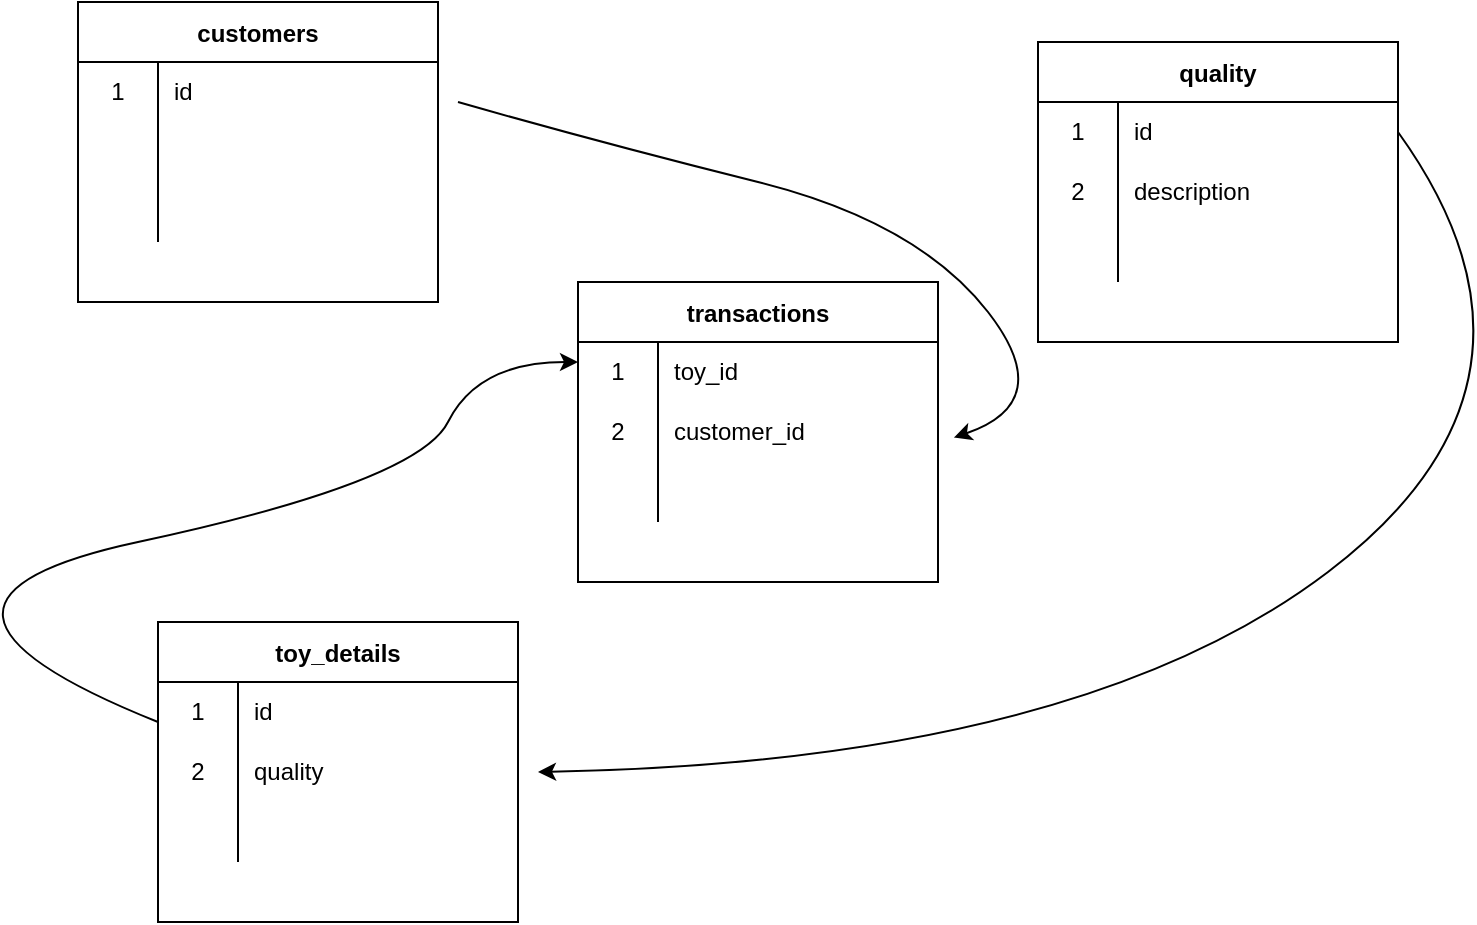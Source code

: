 <mxfile version="20.0.3" type="device"><diagram id="C5RBs43oDa-KdzZeNtuy" name="Page-1"><mxGraphModel dx="1038" dy="579" grid="1" gridSize="10" guides="1" tooltips="1" connect="1" arrows="1" fold="1" page="1" pageScale="1" pageWidth="827" pageHeight="1169" math="0" shadow="0"><root><mxCell id="WIyWlLk6GJQsqaUBKTNV-0"/><mxCell id="WIyWlLk6GJQsqaUBKTNV-1" parent="WIyWlLk6GJQsqaUBKTNV-0"/><mxCell id="r8iB0_jGh6Qd9WeMoXqe-0" value="transactions" style="shape=table;startSize=30;container=1;collapsible=0;childLayout=tableLayout;fixedRows=1;rowLines=0;fontStyle=1;" vertex="1" parent="WIyWlLk6GJQsqaUBKTNV-1"><mxGeometry x="350" y="190" width="180" height="150" as="geometry"/></mxCell><mxCell id="r8iB0_jGh6Qd9WeMoXqe-1" value="" style="shape=tableRow;horizontal=0;startSize=0;swimlaneHead=0;swimlaneBody=0;top=0;left=0;bottom=0;right=0;collapsible=0;dropTarget=0;fillColor=none;points=[[0,0.5],[1,0.5]];portConstraint=eastwest;" vertex="1" parent="r8iB0_jGh6Qd9WeMoXqe-0"><mxGeometry y="30" width="180" height="30" as="geometry"/></mxCell><mxCell id="r8iB0_jGh6Qd9WeMoXqe-2" value="1" style="shape=partialRectangle;html=1;whiteSpace=wrap;connectable=0;fillColor=none;top=0;left=0;bottom=0;right=0;overflow=hidden;pointerEvents=1;" vertex="1" parent="r8iB0_jGh6Qd9WeMoXqe-1"><mxGeometry width="40" height="30" as="geometry"><mxRectangle width="40" height="30" as="alternateBounds"/></mxGeometry></mxCell><mxCell id="r8iB0_jGh6Qd9WeMoXqe-3" value="toy_id" style="shape=partialRectangle;html=1;whiteSpace=wrap;connectable=0;fillColor=none;top=0;left=0;bottom=0;right=0;align=left;spacingLeft=6;overflow=hidden;" vertex="1" parent="r8iB0_jGh6Qd9WeMoXqe-1"><mxGeometry x="40" width="140" height="30" as="geometry"><mxRectangle width="140" height="30" as="alternateBounds"/></mxGeometry></mxCell><mxCell id="r8iB0_jGh6Qd9WeMoXqe-4" value="" style="shape=tableRow;horizontal=0;startSize=0;swimlaneHead=0;swimlaneBody=0;top=0;left=0;bottom=0;right=0;collapsible=0;dropTarget=0;fillColor=none;points=[[0,0.5],[1,0.5]];portConstraint=eastwest;" vertex="1" parent="r8iB0_jGh6Qd9WeMoXqe-0"><mxGeometry y="60" width="180" height="30" as="geometry"/></mxCell><mxCell id="r8iB0_jGh6Qd9WeMoXqe-5" value="2" style="shape=partialRectangle;html=1;whiteSpace=wrap;connectable=0;fillColor=none;top=0;left=0;bottom=0;right=0;overflow=hidden;" vertex="1" parent="r8iB0_jGh6Qd9WeMoXqe-4"><mxGeometry width="40" height="30" as="geometry"><mxRectangle width="40" height="30" as="alternateBounds"/></mxGeometry></mxCell><mxCell id="r8iB0_jGh6Qd9WeMoXqe-6" value="customer_id" style="shape=partialRectangle;html=1;whiteSpace=wrap;connectable=0;fillColor=none;top=0;left=0;bottom=0;right=0;align=left;spacingLeft=6;overflow=hidden;" vertex="1" parent="r8iB0_jGh6Qd9WeMoXqe-4"><mxGeometry x="40" width="140" height="30" as="geometry"><mxRectangle width="140" height="30" as="alternateBounds"/></mxGeometry></mxCell><mxCell id="r8iB0_jGh6Qd9WeMoXqe-7" value="" style="shape=tableRow;horizontal=0;startSize=0;swimlaneHead=0;swimlaneBody=0;top=0;left=0;bottom=0;right=0;collapsible=0;dropTarget=0;fillColor=none;points=[[0,0.5],[1,0.5]];portConstraint=eastwest;" vertex="1" parent="r8iB0_jGh6Qd9WeMoXqe-0"><mxGeometry y="90" width="180" height="30" as="geometry"/></mxCell><mxCell id="r8iB0_jGh6Qd9WeMoXqe-8" value="" style="shape=partialRectangle;html=1;whiteSpace=wrap;connectable=0;fillColor=none;top=0;left=0;bottom=0;right=0;overflow=hidden;" vertex="1" parent="r8iB0_jGh6Qd9WeMoXqe-7"><mxGeometry width="40" height="30" as="geometry"><mxRectangle width="40" height="30" as="alternateBounds"/></mxGeometry></mxCell><mxCell id="r8iB0_jGh6Qd9WeMoXqe-9" value="" style="shape=partialRectangle;html=1;whiteSpace=wrap;connectable=0;fillColor=none;top=0;left=0;bottom=0;right=0;align=left;spacingLeft=6;overflow=hidden;" vertex="1" parent="r8iB0_jGh6Qd9WeMoXqe-7"><mxGeometry x="40" width="140" height="30" as="geometry"><mxRectangle width="140" height="30" as="alternateBounds"/></mxGeometry></mxCell><mxCell id="r8iB0_jGh6Qd9WeMoXqe-10" value="quality" style="shape=table;startSize=30;container=1;collapsible=0;childLayout=tableLayout;fixedRows=1;rowLines=0;fontStyle=1;" vertex="1" parent="WIyWlLk6GJQsqaUBKTNV-1"><mxGeometry x="580" y="70" width="180" height="150" as="geometry"/></mxCell><mxCell id="r8iB0_jGh6Qd9WeMoXqe-11" value="" style="shape=tableRow;horizontal=0;startSize=0;swimlaneHead=0;swimlaneBody=0;top=0;left=0;bottom=0;right=0;collapsible=0;dropTarget=0;fillColor=none;points=[[0,0.5],[1,0.5]];portConstraint=eastwest;" vertex="1" parent="r8iB0_jGh6Qd9WeMoXqe-10"><mxGeometry y="30" width="180" height="30" as="geometry"/></mxCell><mxCell id="r8iB0_jGh6Qd9WeMoXqe-12" value="1" style="shape=partialRectangle;html=1;whiteSpace=wrap;connectable=0;fillColor=none;top=0;left=0;bottom=0;right=0;overflow=hidden;pointerEvents=1;" vertex="1" parent="r8iB0_jGh6Qd9WeMoXqe-11"><mxGeometry width="40" height="30" as="geometry"><mxRectangle width="40" height="30" as="alternateBounds"/></mxGeometry></mxCell><mxCell id="r8iB0_jGh6Qd9WeMoXqe-13" value="id" style="shape=partialRectangle;html=1;whiteSpace=wrap;connectable=0;fillColor=none;top=0;left=0;bottom=0;right=0;align=left;spacingLeft=6;overflow=hidden;" vertex="1" parent="r8iB0_jGh6Qd9WeMoXqe-11"><mxGeometry x="40" width="140" height="30" as="geometry"><mxRectangle width="140" height="30" as="alternateBounds"/></mxGeometry></mxCell><mxCell id="r8iB0_jGh6Qd9WeMoXqe-14" value="" style="shape=tableRow;horizontal=0;startSize=0;swimlaneHead=0;swimlaneBody=0;top=0;left=0;bottom=0;right=0;collapsible=0;dropTarget=0;fillColor=none;points=[[0,0.5],[1,0.5]];portConstraint=eastwest;" vertex="1" parent="r8iB0_jGh6Qd9WeMoXqe-10"><mxGeometry y="60" width="180" height="30" as="geometry"/></mxCell><mxCell id="r8iB0_jGh6Qd9WeMoXqe-15" value="2" style="shape=partialRectangle;html=1;whiteSpace=wrap;connectable=0;fillColor=none;top=0;left=0;bottom=0;right=0;overflow=hidden;" vertex="1" parent="r8iB0_jGh6Qd9WeMoXqe-14"><mxGeometry width="40" height="30" as="geometry"><mxRectangle width="40" height="30" as="alternateBounds"/></mxGeometry></mxCell><mxCell id="r8iB0_jGh6Qd9WeMoXqe-16" value="description" style="shape=partialRectangle;html=1;whiteSpace=wrap;connectable=0;fillColor=none;top=0;left=0;bottom=0;right=0;align=left;spacingLeft=6;overflow=hidden;" vertex="1" parent="r8iB0_jGh6Qd9WeMoXqe-14"><mxGeometry x="40" width="140" height="30" as="geometry"><mxRectangle width="140" height="30" as="alternateBounds"/></mxGeometry></mxCell><mxCell id="r8iB0_jGh6Qd9WeMoXqe-17" value="" style="shape=tableRow;horizontal=0;startSize=0;swimlaneHead=0;swimlaneBody=0;top=0;left=0;bottom=0;right=0;collapsible=0;dropTarget=0;fillColor=none;points=[[0,0.5],[1,0.5]];portConstraint=eastwest;" vertex="1" parent="r8iB0_jGh6Qd9WeMoXqe-10"><mxGeometry y="90" width="180" height="30" as="geometry"/></mxCell><mxCell id="r8iB0_jGh6Qd9WeMoXqe-18" value="" style="shape=partialRectangle;html=1;whiteSpace=wrap;connectable=0;fillColor=none;top=0;left=0;bottom=0;right=0;overflow=hidden;" vertex="1" parent="r8iB0_jGh6Qd9WeMoXqe-17"><mxGeometry width="40" height="30" as="geometry"><mxRectangle width="40" height="30" as="alternateBounds"/></mxGeometry></mxCell><mxCell id="r8iB0_jGh6Qd9WeMoXqe-19" value="" style="shape=partialRectangle;html=1;whiteSpace=wrap;connectable=0;fillColor=none;top=0;left=0;bottom=0;right=0;align=left;spacingLeft=6;overflow=hidden;" vertex="1" parent="r8iB0_jGh6Qd9WeMoXqe-17"><mxGeometry x="40" width="140" height="30" as="geometry"><mxRectangle width="140" height="30" as="alternateBounds"/></mxGeometry></mxCell><mxCell id="r8iB0_jGh6Qd9WeMoXqe-20" value="customers" style="shape=table;startSize=30;container=1;collapsible=0;childLayout=tableLayout;fixedRows=1;rowLines=0;fontStyle=1;" vertex="1" parent="WIyWlLk6GJQsqaUBKTNV-1"><mxGeometry x="100" y="50" width="180" height="150" as="geometry"/></mxCell><mxCell id="r8iB0_jGh6Qd9WeMoXqe-21" value="" style="shape=tableRow;horizontal=0;startSize=0;swimlaneHead=0;swimlaneBody=0;top=0;left=0;bottom=0;right=0;collapsible=0;dropTarget=0;fillColor=none;points=[[0,0.5],[1,0.5]];portConstraint=eastwest;" vertex="1" parent="r8iB0_jGh6Qd9WeMoXqe-20"><mxGeometry y="30" width="180" height="30" as="geometry"/></mxCell><mxCell id="r8iB0_jGh6Qd9WeMoXqe-22" value="1" style="shape=partialRectangle;html=1;whiteSpace=wrap;connectable=0;fillColor=none;top=0;left=0;bottom=0;right=0;overflow=hidden;pointerEvents=1;" vertex="1" parent="r8iB0_jGh6Qd9WeMoXqe-21"><mxGeometry width="40" height="30" as="geometry"><mxRectangle width="40" height="30" as="alternateBounds"/></mxGeometry></mxCell><mxCell id="r8iB0_jGh6Qd9WeMoXqe-23" value="id" style="shape=partialRectangle;html=1;whiteSpace=wrap;connectable=0;fillColor=none;top=0;left=0;bottom=0;right=0;align=left;spacingLeft=6;overflow=hidden;" vertex="1" parent="r8iB0_jGh6Qd9WeMoXqe-21"><mxGeometry x="40" width="140" height="30" as="geometry"><mxRectangle width="140" height="30" as="alternateBounds"/></mxGeometry></mxCell><mxCell id="r8iB0_jGh6Qd9WeMoXqe-24" value="" style="shape=tableRow;horizontal=0;startSize=0;swimlaneHead=0;swimlaneBody=0;top=0;left=0;bottom=0;right=0;collapsible=0;dropTarget=0;fillColor=none;points=[[0,0.5],[1,0.5]];portConstraint=eastwest;" vertex="1" parent="r8iB0_jGh6Qd9WeMoXqe-20"><mxGeometry y="60" width="180" height="30" as="geometry"/></mxCell><mxCell id="r8iB0_jGh6Qd9WeMoXqe-25" value="" style="shape=partialRectangle;html=1;whiteSpace=wrap;connectable=0;fillColor=none;top=0;left=0;bottom=0;right=0;overflow=hidden;" vertex="1" parent="r8iB0_jGh6Qd9WeMoXqe-24"><mxGeometry width="40" height="30" as="geometry"><mxRectangle width="40" height="30" as="alternateBounds"/></mxGeometry></mxCell><mxCell id="r8iB0_jGh6Qd9WeMoXqe-26" value="" style="shape=partialRectangle;html=1;whiteSpace=wrap;connectable=0;fillColor=none;top=0;left=0;bottom=0;right=0;align=left;spacingLeft=6;overflow=hidden;" vertex="1" parent="r8iB0_jGh6Qd9WeMoXqe-24"><mxGeometry x="40" width="140" height="30" as="geometry"><mxRectangle width="140" height="30" as="alternateBounds"/></mxGeometry></mxCell><mxCell id="r8iB0_jGh6Qd9WeMoXqe-27" value="" style="shape=tableRow;horizontal=0;startSize=0;swimlaneHead=0;swimlaneBody=0;top=0;left=0;bottom=0;right=0;collapsible=0;dropTarget=0;fillColor=none;points=[[0,0.5],[1,0.5]];portConstraint=eastwest;" vertex="1" parent="r8iB0_jGh6Qd9WeMoXqe-20"><mxGeometry y="90" width="180" height="30" as="geometry"/></mxCell><mxCell id="r8iB0_jGh6Qd9WeMoXqe-28" value="" style="shape=partialRectangle;html=1;whiteSpace=wrap;connectable=0;fillColor=none;top=0;left=0;bottom=0;right=0;overflow=hidden;" vertex="1" parent="r8iB0_jGh6Qd9WeMoXqe-27"><mxGeometry width="40" height="30" as="geometry"><mxRectangle width="40" height="30" as="alternateBounds"/></mxGeometry></mxCell><mxCell id="r8iB0_jGh6Qd9WeMoXqe-29" value="" style="shape=partialRectangle;html=1;whiteSpace=wrap;connectable=0;fillColor=none;top=0;left=0;bottom=0;right=0;align=left;spacingLeft=6;overflow=hidden;" vertex="1" parent="r8iB0_jGh6Qd9WeMoXqe-27"><mxGeometry x="40" width="140" height="30" as="geometry"><mxRectangle width="140" height="30" as="alternateBounds"/></mxGeometry></mxCell><mxCell id="r8iB0_jGh6Qd9WeMoXqe-30" value="toy_details" style="shape=table;startSize=30;container=1;collapsible=0;childLayout=tableLayout;fixedRows=1;rowLines=0;fontStyle=1;" vertex="1" parent="WIyWlLk6GJQsqaUBKTNV-1"><mxGeometry x="140" y="360" width="180" height="150" as="geometry"/></mxCell><mxCell id="r8iB0_jGh6Qd9WeMoXqe-31" value="" style="shape=tableRow;horizontal=0;startSize=0;swimlaneHead=0;swimlaneBody=0;top=0;left=0;bottom=0;right=0;collapsible=0;dropTarget=0;fillColor=none;points=[[0,0.5],[1,0.5]];portConstraint=eastwest;" vertex="1" parent="r8iB0_jGh6Qd9WeMoXqe-30"><mxGeometry y="30" width="180" height="30" as="geometry"/></mxCell><mxCell id="r8iB0_jGh6Qd9WeMoXqe-32" value="1" style="shape=partialRectangle;html=1;whiteSpace=wrap;connectable=0;fillColor=none;top=0;left=0;bottom=0;right=0;overflow=hidden;pointerEvents=1;" vertex="1" parent="r8iB0_jGh6Qd9WeMoXqe-31"><mxGeometry width="40" height="30" as="geometry"><mxRectangle width="40" height="30" as="alternateBounds"/></mxGeometry></mxCell><mxCell id="r8iB0_jGh6Qd9WeMoXqe-33" value="id" style="shape=partialRectangle;html=1;whiteSpace=wrap;connectable=0;fillColor=none;top=0;left=0;bottom=0;right=0;align=left;spacingLeft=6;overflow=hidden;" vertex="1" parent="r8iB0_jGh6Qd9WeMoXqe-31"><mxGeometry x="40" width="140" height="30" as="geometry"><mxRectangle width="140" height="30" as="alternateBounds"/></mxGeometry></mxCell><mxCell id="r8iB0_jGh6Qd9WeMoXqe-34" value="" style="shape=tableRow;horizontal=0;startSize=0;swimlaneHead=0;swimlaneBody=0;top=0;left=0;bottom=0;right=0;collapsible=0;dropTarget=0;fillColor=none;points=[[0,0.5],[1,0.5]];portConstraint=eastwest;" vertex="1" parent="r8iB0_jGh6Qd9WeMoXqe-30"><mxGeometry y="60" width="180" height="30" as="geometry"/></mxCell><mxCell id="r8iB0_jGh6Qd9WeMoXqe-35" value="2" style="shape=partialRectangle;html=1;whiteSpace=wrap;connectable=0;fillColor=none;top=0;left=0;bottom=0;right=0;overflow=hidden;" vertex="1" parent="r8iB0_jGh6Qd9WeMoXqe-34"><mxGeometry width="40" height="30" as="geometry"><mxRectangle width="40" height="30" as="alternateBounds"/></mxGeometry></mxCell><mxCell id="r8iB0_jGh6Qd9WeMoXqe-36" value="quality" style="shape=partialRectangle;html=1;whiteSpace=wrap;connectable=0;fillColor=none;top=0;left=0;bottom=0;right=0;align=left;spacingLeft=6;overflow=hidden;" vertex="1" parent="r8iB0_jGh6Qd9WeMoXqe-34"><mxGeometry x="40" width="140" height="30" as="geometry"><mxRectangle width="140" height="30" as="alternateBounds"/></mxGeometry></mxCell><mxCell id="r8iB0_jGh6Qd9WeMoXqe-37" value="" style="shape=tableRow;horizontal=0;startSize=0;swimlaneHead=0;swimlaneBody=0;top=0;left=0;bottom=0;right=0;collapsible=0;dropTarget=0;fillColor=none;points=[[0,0.5],[1,0.5]];portConstraint=eastwest;" vertex="1" parent="r8iB0_jGh6Qd9WeMoXqe-30"><mxGeometry y="90" width="180" height="30" as="geometry"/></mxCell><mxCell id="r8iB0_jGh6Qd9WeMoXqe-38" value="" style="shape=partialRectangle;html=1;whiteSpace=wrap;connectable=0;fillColor=none;top=0;left=0;bottom=0;right=0;overflow=hidden;" vertex="1" parent="r8iB0_jGh6Qd9WeMoXqe-37"><mxGeometry width="40" height="30" as="geometry"><mxRectangle width="40" height="30" as="alternateBounds"/></mxGeometry></mxCell><mxCell id="r8iB0_jGh6Qd9WeMoXqe-39" value="" style="shape=partialRectangle;html=1;whiteSpace=wrap;connectable=0;fillColor=none;top=0;left=0;bottom=0;right=0;align=left;spacingLeft=6;overflow=hidden;" vertex="1" parent="r8iB0_jGh6Qd9WeMoXqe-37"><mxGeometry x="40" width="140" height="30" as="geometry"><mxRectangle width="140" height="30" as="alternateBounds"/></mxGeometry></mxCell><mxCell id="r8iB0_jGh6Qd9WeMoXqe-40" value="" style="curved=1;endArrow=classic;html=1;rounded=0;" edge="1" parent="WIyWlLk6GJQsqaUBKTNV-1"><mxGeometry width="50" height="50" relative="1" as="geometry"><mxPoint x="140" y="410" as="sourcePoint"/><mxPoint x="350" y="230" as="targetPoint"/><Array as="points"><mxPoint x="-10" y="350"/><mxPoint x="270" y="290"/><mxPoint x="300" y="230"/></Array></mxGeometry></mxCell><mxCell id="r8iB0_jGh6Qd9WeMoXqe-41" value="" style="curved=1;endArrow=classic;html=1;rounded=0;exitX=1;exitY=0.5;exitDx=0;exitDy=0;" edge="1" parent="WIyWlLk6GJQsqaUBKTNV-1" source="r8iB0_jGh6Qd9WeMoXqe-11"><mxGeometry width="50" height="50" relative="1" as="geometry"><mxPoint x="350" y="480" as="sourcePoint"/><mxPoint x="330" y="435" as="targetPoint"/><Array as="points"><mxPoint x="850" y="240"/><mxPoint x="600" y="430"/></Array></mxGeometry></mxCell><mxCell id="r8iB0_jGh6Qd9WeMoXqe-42" value="" style="curved=1;endArrow=classic;html=1;rounded=0;entryX=1.044;entryY=0.593;entryDx=0;entryDy=0;entryPerimeter=0;" edge="1" parent="WIyWlLk6GJQsqaUBKTNV-1" target="r8iB0_jGh6Qd9WeMoXqe-4"><mxGeometry width="50" height="50" relative="1" as="geometry"><mxPoint x="290" y="100" as="sourcePoint"/><mxPoint x="440" y="90" as="targetPoint"/><Array as="points"><mxPoint x="360" y="120"/><mxPoint x="520" y="160"/><mxPoint x="590" y="250"/></Array></mxGeometry></mxCell></root></mxGraphModel></diagram></mxfile>